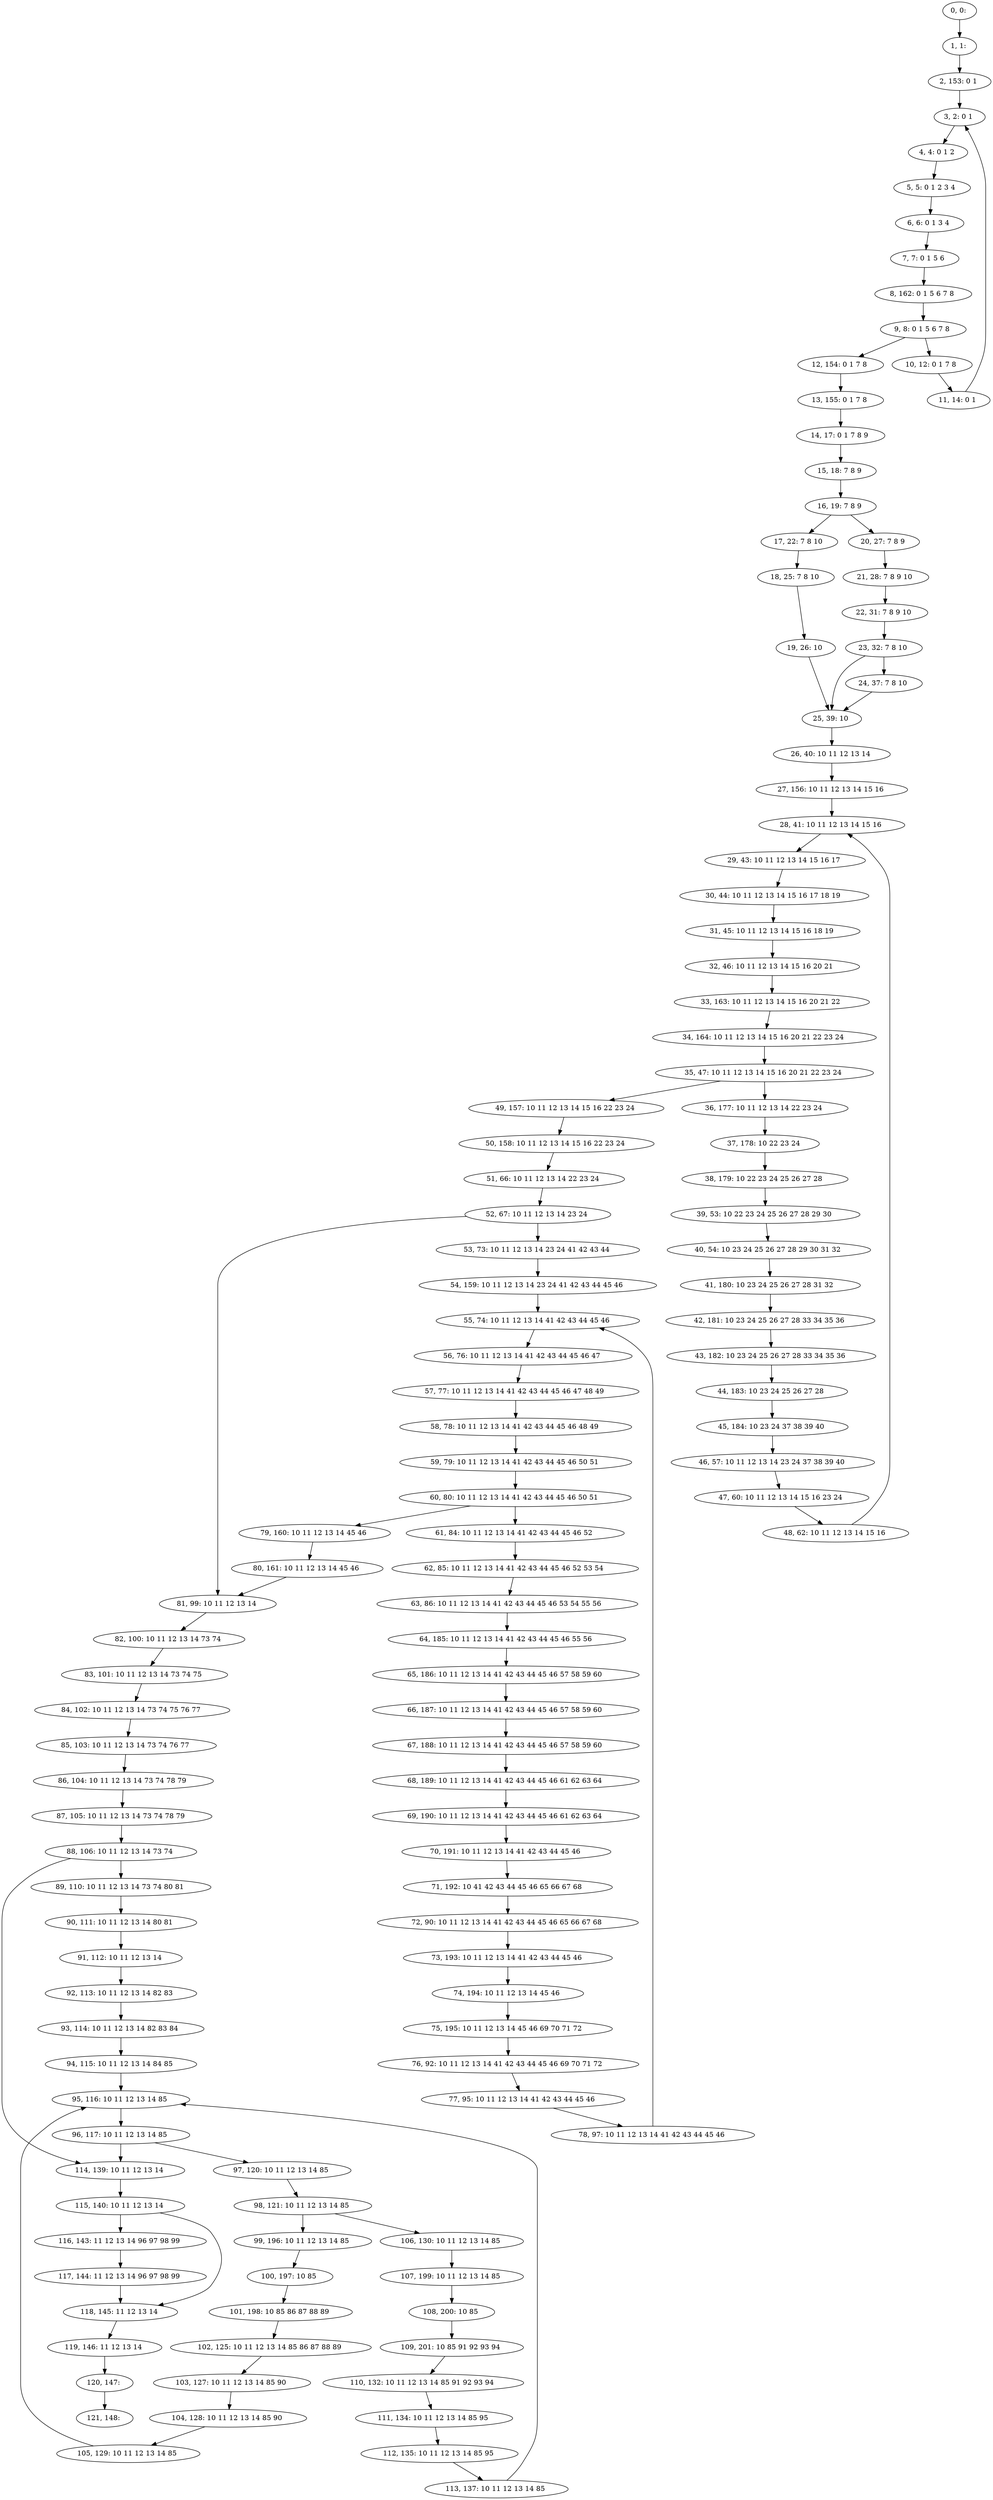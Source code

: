 digraph G {
0[label="0, 0: "];
1[label="1, 1: "];
2[label="2, 153: 0 1 "];
3[label="3, 2: 0 1 "];
4[label="4, 4: 0 1 2 "];
5[label="5, 5: 0 1 2 3 4 "];
6[label="6, 6: 0 1 3 4 "];
7[label="7, 7: 0 1 5 6 "];
8[label="8, 162: 0 1 5 6 7 8 "];
9[label="9, 8: 0 1 5 6 7 8 "];
10[label="10, 12: 0 1 7 8 "];
11[label="11, 14: 0 1 "];
12[label="12, 154: 0 1 7 8 "];
13[label="13, 155: 0 1 7 8 "];
14[label="14, 17: 0 1 7 8 9 "];
15[label="15, 18: 7 8 9 "];
16[label="16, 19: 7 8 9 "];
17[label="17, 22: 7 8 10 "];
18[label="18, 25: 7 8 10 "];
19[label="19, 26: 10 "];
20[label="20, 27: 7 8 9 "];
21[label="21, 28: 7 8 9 10 "];
22[label="22, 31: 7 8 9 10 "];
23[label="23, 32: 7 8 10 "];
24[label="24, 37: 7 8 10 "];
25[label="25, 39: 10 "];
26[label="26, 40: 10 11 12 13 14 "];
27[label="27, 156: 10 11 12 13 14 15 16 "];
28[label="28, 41: 10 11 12 13 14 15 16 "];
29[label="29, 43: 10 11 12 13 14 15 16 17 "];
30[label="30, 44: 10 11 12 13 14 15 16 17 18 19 "];
31[label="31, 45: 10 11 12 13 14 15 16 18 19 "];
32[label="32, 46: 10 11 12 13 14 15 16 20 21 "];
33[label="33, 163: 10 11 12 13 14 15 16 20 21 22 "];
34[label="34, 164: 10 11 12 13 14 15 16 20 21 22 23 24 "];
35[label="35, 47: 10 11 12 13 14 15 16 20 21 22 23 24 "];
36[label="36, 177: 10 11 12 13 14 22 23 24 "];
37[label="37, 178: 10 22 23 24 "];
38[label="38, 179: 10 22 23 24 25 26 27 28 "];
39[label="39, 53: 10 22 23 24 25 26 27 28 29 30 "];
40[label="40, 54: 10 23 24 25 26 27 28 29 30 31 32 "];
41[label="41, 180: 10 23 24 25 26 27 28 31 32 "];
42[label="42, 181: 10 23 24 25 26 27 28 33 34 35 36 "];
43[label="43, 182: 10 23 24 25 26 27 28 33 34 35 36 "];
44[label="44, 183: 10 23 24 25 26 27 28 "];
45[label="45, 184: 10 23 24 37 38 39 40 "];
46[label="46, 57: 10 11 12 13 14 23 24 37 38 39 40 "];
47[label="47, 60: 10 11 12 13 14 15 16 23 24 "];
48[label="48, 62: 10 11 12 13 14 15 16 "];
49[label="49, 157: 10 11 12 13 14 15 16 22 23 24 "];
50[label="50, 158: 10 11 12 13 14 15 16 22 23 24 "];
51[label="51, 66: 10 11 12 13 14 22 23 24 "];
52[label="52, 67: 10 11 12 13 14 23 24 "];
53[label="53, 73: 10 11 12 13 14 23 24 41 42 43 44 "];
54[label="54, 159: 10 11 12 13 14 23 24 41 42 43 44 45 46 "];
55[label="55, 74: 10 11 12 13 14 41 42 43 44 45 46 "];
56[label="56, 76: 10 11 12 13 14 41 42 43 44 45 46 47 "];
57[label="57, 77: 10 11 12 13 14 41 42 43 44 45 46 47 48 49 "];
58[label="58, 78: 10 11 12 13 14 41 42 43 44 45 46 48 49 "];
59[label="59, 79: 10 11 12 13 14 41 42 43 44 45 46 50 51 "];
60[label="60, 80: 10 11 12 13 14 41 42 43 44 45 46 50 51 "];
61[label="61, 84: 10 11 12 13 14 41 42 43 44 45 46 52 "];
62[label="62, 85: 10 11 12 13 14 41 42 43 44 45 46 52 53 54 "];
63[label="63, 86: 10 11 12 13 14 41 42 43 44 45 46 53 54 55 56 "];
64[label="64, 185: 10 11 12 13 14 41 42 43 44 45 46 55 56 "];
65[label="65, 186: 10 11 12 13 14 41 42 43 44 45 46 57 58 59 60 "];
66[label="66, 187: 10 11 12 13 14 41 42 43 44 45 46 57 58 59 60 "];
67[label="67, 188: 10 11 12 13 14 41 42 43 44 45 46 57 58 59 60 "];
68[label="68, 189: 10 11 12 13 14 41 42 43 44 45 46 61 62 63 64 "];
69[label="69, 190: 10 11 12 13 14 41 42 43 44 45 46 61 62 63 64 "];
70[label="70, 191: 10 11 12 13 14 41 42 43 44 45 46 "];
71[label="71, 192: 10 41 42 43 44 45 46 65 66 67 68 "];
72[label="72, 90: 10 11 12 13 14 41 42 43 44 45 46 65 66 67 68 "];
73[label="73, 193: 10 11 12 13 14 41 42 43 44 45 46 "];
74[label="74, 194: 10 11 12 13 14 45 46 "];
75[label="75, 195: 10 11 12 13 14 45 46 69 70 71 72 "];
76[label="76, 92: 10 11 12 13 14 41 42 43 44 45 46 69 70 71 72 "];
77[label="77, 95: 10 11 12 13 14 41 42 43 44 45 46 "];
78[label="78, 97: 10 11 12 13 14 41 42 43 44 45 46 "];
79[label="79, 160: 10 11 12 13 14 45 46 "];
80[label="80, 161: 10 11 12 13 14 45 46 "];
81[label="81, 99: 10 11 12 13 14 "];
82[label="82, 100: 10 11 12 13 14 73 74 "];
83[label="83, 101: 10 11 12 13 14 73 74 75 "];
84[label="84, 102: 10 11 12 13 14 73 74 75 76 77 "];
85[label="85, 103: 10 11 12 13 14 73 74 76 77 "];
86[label="86, 104: 10 11 12 13 14 73 74 78 79 "];
87[label="87, 105: 10 11 12 13 14 73 74 78 79 "];
88[label="88, 106: 10 11 12 13 14 73 74 "];
89[label="89, 110: 10 11 12 13 14 73 74 80 81 "];
90[label="90, 111: 10 11 12 13 14 80 81 "];
91[label="91, 112: 10 11 12 13 14 "];
92[label="92, 113: 10 11 12 13 14 82 83 "];
93[label="93, 114: 10 11 12 13 14 82 83 84 "];
94[label="94, 115: 10 11 12 13 14 84 85 "];
95[label="95, 116: 10 11 12 13 14 85 "];
96[label="96, 117: 10 11 12 13 14 85 "];
97[label="97, 120: 10 11 12 13 14 85 "];
98[label="98, 121: 10 11 12 13 14 85 "];
99[label="99, 196: 10 11 12 13 14 85 "];
100[label="100, 197: 10 85 "];
101[label="101, 198: 10 85 86 87 88 89 "];
102[label="102, 125: 10 11 12 13 14 85 86 87 88 89 "];
103[label="103, 127: 10 11 12 13 14 85 90 "];
104[label="104, 128: 10 11 12 13 14 85 90 "];
105[label="105, 129: 10 11 12 13 14 85 "];
106[label="106, 130: 10 11 12 13 14 85 "];
107[label="107, 199: 10 11 12 13 14 85 "];
108[label="108, 200: 10 85 "];
109[label="109, 201: 10 85 91 92 93 94 "];
110[label="110, 132: 10 11 12 13 14 85 91 92 93 94 "];
111[label="111, 134: 10 11 12 13 14 85 95 "];
112[label="112, 135: 10 11 12 13 14 85 95 "];
113[label="113, 137: 10 11 12 13 14 85 "];
114[label="114, 139: 10 11 12 13 14 "];
115[label="115, 140: 10 11 12 13 14 "];
116[label="116, 143: 11 12 13 14 96 97 98 99 "];
117[label="117, 144: 11 12 13 14 96 97 98 99 "];
118[label="118, 145: 11 12 13 14 "];
119[label="119, 146: 11 12 13 14 "];
120[label="120, 147: "];
121[label="121, 148: "];
0->1 ;
1->2 ;
2->3 ;
3->4 ;
4->5 ;
5->6 ;
6->7 ;
7->8 ;
8->9 ;
9->10 ;
9->12 ;
10->11 ;
11->3 ;
12->13 ;
13->14 ;
14->15 ;
15->16 ;
16->17 ;
16->20 ;
17->18 ;
18->19 ;
19->25 ;
20->21 ;
21->22 ;
22->23 ;
23->24 ;
23->25 ;
24->25 ;
25->26 ;
26->27 ;
27->28 ;
28->29 ;
29->30 ;
30->31 ;
31->32 ;
32->33 ;
33->34 ;
34->35 ;
35->36 ;
35->49 ;
36->37 ;
37->38 ;
38->39 ;
39->40 ;
40->41 ;
41->42 ;
42->43 ;
43->44 ;
44->45 ;
45->46 ;
46->47 ;
47->48 ;
48->28 ;
49->50 ;
50->51 ;
51->52 ;
52->53 ;
52->81 ;
53->54 ;
54->55 ;
55->56 ;
56->57 ;
57->58 ;
58->59 ;
59->60 ;
60->61 ;
60->79 ;
61->62 ;
62->63 ;
63->64 ;
64->65 ;
65->66 ;
66->67 ;
67->68 ;
68->69 ;
69->70 ;
70->71 ;
71->72 ;
72->73 ;
73->74 ;
74->75 ;
75->76 ;
76->77 ;
77->78 ;
78->55 ;
79->80 ;
80->81 ;
81->82 ;
82->83 ;
83->84 ;
84->85 ;
85->86 ;
86->87 ;
87->88 ;
88->89 ;
88->114 ;
89->90 ;
90->91 ;
91->92 ;
92->93 ;
93->94 ;
94->95 ;
95->96 ;
96->97 ;
96->114 ;
97->98 ;
98->99 ;
98->106 ;
99->100 ;
100->101 ;
101->102 ;
102->103 ;
103->104 ;
104->105 ;
105->95 ;
106->107 ;
107->108 ;
108->109 ;
109->110 ;
110->111 ;
111->112 ;
112->113 ;
113->95 ;
114->115 ;
115->116 ;
115->118 ;
116->117 ;
117->118 ;
118->119 ;
119->120 ;
120->121 ;
}
